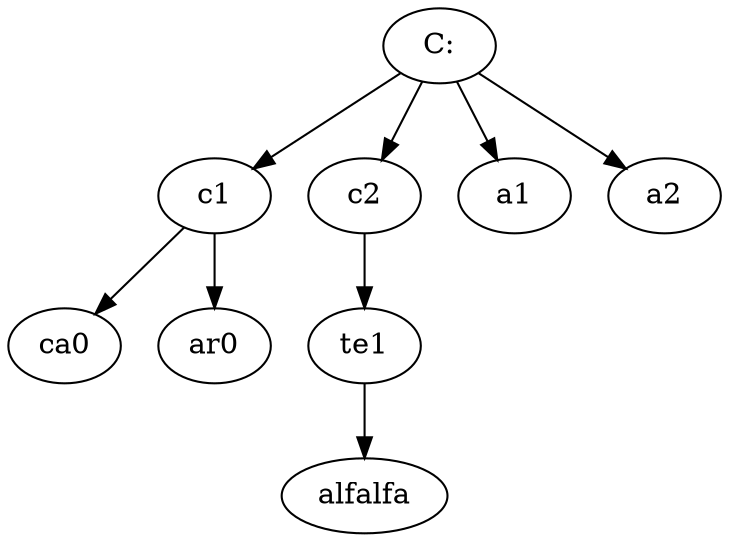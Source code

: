 strict digraph "" {
	"C:" -> c1;
	"C:" -> c2;
	"C:" -> a1;
	"C:" -> a2;
	c1 -> ca0;
	c1 -> ar0;
	c2 -> te1;
	te1 -> alfalfa;
}
